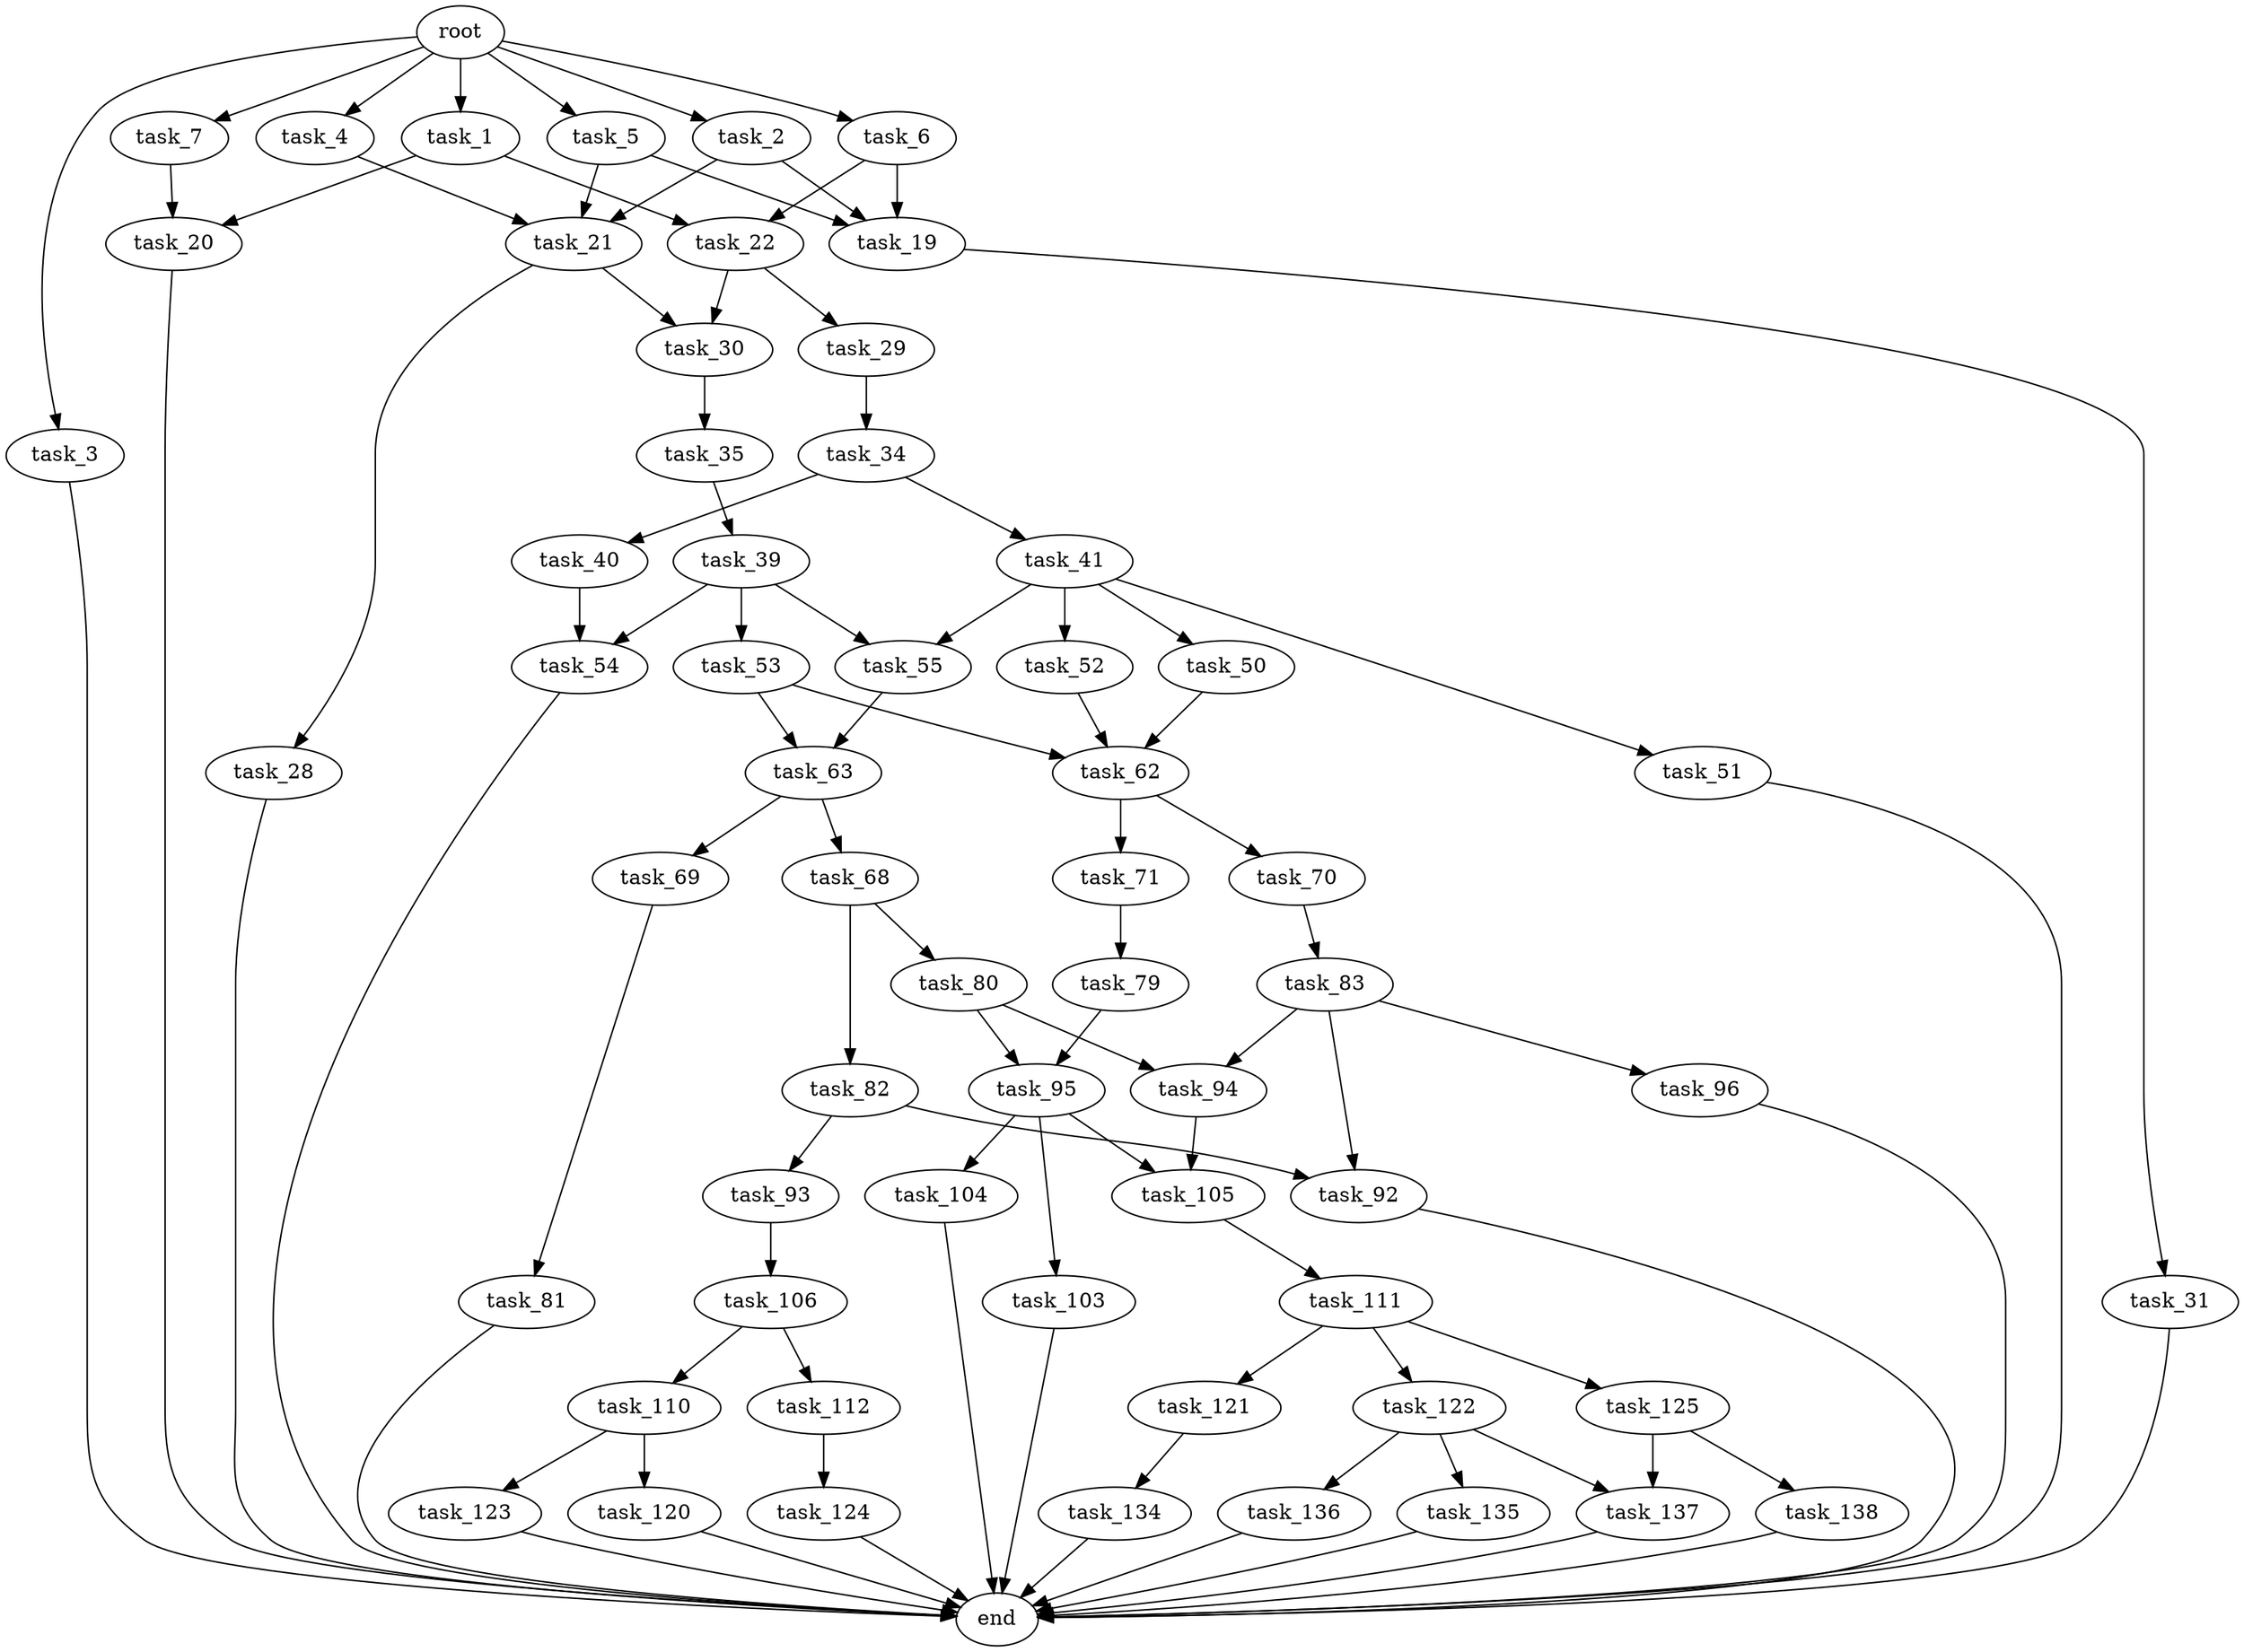 digraph G {
  root [size="0.000000"];
  task_1 [size="240916439595.000000"];
  task_2 [size="67055155942.000000"];
  task_3 [size="368293445632.000000"];
  task_4 [size="84802056808.000000"];
  task_5 [size="1127044080341.000000"];
  task_6 [size="28340726587.000000"];
  task_7 [size="22098585416.000000"];
  task_19 [size="33568627362.000000"];
  task_20 [size="88379358941.000000"];
  task_21 [size="20050006326.000000"];
  task_22 [size="616303039488.000000"];
  task_28 [size="549755813888.000000"];
  task_29 [size="133394812596.000000"];
  task_30 [size="399164518415.000000"];
  task_31 [size="19948714424.000000"];
  task_34 [size="3371209870.000000"];
  task_35 [size="1073741824000.000000"];
  task_39 [size="28991029248.000000"];
  task_40 [size="2726531604.000000"];
  task_41 [size="134217728000.000000"];
  task_50 [size="28991029248.000000"];
  task_51 [size="549755813888.000000"];
  task_52 [size="21762754454.000000"];
  task_53 [size="583873863177.000000"];
  task_54 [size="828010640687.000000"];
  task_55 [size="364401511010.000000"];
  task_62 [size="549755813888.000000"];
  task_63 [size="354068671932.000000"];
  task_68 [size="549755813888.000000"];
  task_69 [size="5866445295.000000"];
  task_70 [size="425284569386.000000"];
  task_71 [size="194040510433.000000"];
  task_79 [size="21489635274.000000"];
  task_80 [size="485409464064.000000"];
  task_81 [size="28991029248.000000"];
  task_82 [size="68719476736.000000"];
  task_83 [size="19319833699.000000"];
  task_92 [size="680811117989.000000"];
  task_93 [size="231484984388.000000"];
  task_94 [size="28991029248.000000"];
  task_95 [size="1073741824000.000000"];
  task_96 [size="782757789696.000000"];
  task_103 [size="344007526869.000000"];
  task_104 [size="325263395901.000000"];
  task_105 [size="231928233984.000000"];
  task_106 [size="2317995055.000000"];
  task_110 [size="39429557063.000000"];
  task_111 [size="28991029248.000000"];
  task_112 [size="2683822604.000000"];
  task_120 [size="19090586650.000000"];
  task_121 [size="22907602438.000000"];
  task_122 [size="368293445632.000000"];
  task_123 [size="1073741824000.000000"];
  task_124 [size="277431447973.000000"];
  task_125 [size="198005502358.000000"];
  task_134 [size="5132563521.000000"];
  task_135 [size="46278567358.000000"];
  task_136 [size="1371867130.000000"];
  task_137 [size="3560870988.000000"];
  task_138 [size="782757789696.000000"];
  end [size="0.000000"];

  root -> task_1 [size="1.000000"];
  root -> task_2 [size="1.000000"];
  root -> task_3 [size="1.000000"];
  root -> task_4 [size="1.000000"];
  root -> task_5 [size="1.000000"];
  root -> task_6 [size="1.000000"];
  root -> task_7 [size="1.000000"];
  task_1 -> task_20 [size="679477248.000000"];
  task_1 -> task_22 [size="679477248.000000"];
  task_2 -> task_19 [size="134217728.000000"];
  task_2 -> task_21 [size="134217728.000000"];
  task_3 -> end [size="1.000000"];
  task_4 -> task_21 [size="75497472.000000"];
  task_5 -> task_19 [size="679477248.000000"];
  task_5 -> task_21 [size="679477248.000000"];
  task_6 -> task_19 [size="536870912.000000"];
  task_6 -> task_22 [size="536870912.000000"];
  task_7 -> task_20 [size="838860800.000000"];
  task_19 -> task_31 [size="536870912.000000"];
  task_20 -> end [size="1.000000"];
  task_21 -> task_28 [size="411041792.000000"];
  task_21 -> task_30 [size="411041792.000000"];
  task_22 -> task_29 [size="679477248.000000"];
  task_22 -> task_30 [size="679477248.000000"];
  task_28 -> end [size="1.000000"];
  task_29 -> task_34 [size="411041792.000000"];
  task_30 -> task_35 [size="411041792.000000"];
  task_31 -> end [size="1.000000"];
  task_34 -> task_40 [size="134217728.000000"];
  task_34 -> task_41 [size="134217728.000000"];
  task_35 -> task_39 [size="838860800.000000"];
  task_39 -> task_53 [size="75497472.000000"];
  task_39 -> task_54 [size="75497472.000000"];
  task_39 -> task_55 [size="75497472.000000"];
  task_40 -> task_54 [size="75497472.000000"];
  task_41 -> task_50 [size="209715200.000000"];
  task_41 -> task_51 [size="209715200.000000"];
  task_41 -> task_52 [size="209715200.000000"];
  task_41 -> task_55 [size="209715200.000000"];
  task_50 -> task_62 [size="75497472.000000"];
  task_51 -> end [size="1.000000"];
  task_52 -> task_62 [size="411041792.000000"];
  task_53 -> task_62 [size="411041792.000000"];
  task_53 -> task_63 [size="411041792.000000"];
  task_54 -> end [size="1.000000"];
  task_55 -> task_63 [size="301989888.000000"];
  task_62 -> task_70 [size="536870912.000000"];
  task_62 -> task_71 [size="536870912.000000"];
  task_63 -> task_68 [size="301989888.000000"];
  task_63 -> task_69 [size="301989888.000000"];
  task_68 -> task_80 [size="536870912.000000"];
  task_68 -> task_82 [size="536870912.000000"];
  task_69 -> task_81 [size="134217728.000000"];
  task_70 -> task_83 [size="679477248.000000"];
  task_71 -> task_79 [size="301989888.000000"];
  task_79 -> task_95 [size="411041792.000000"];
  task_80 -> task_94 [size="301989888.000000"];
  task_80 -> task_95 [size="301989888.000000"];
  task_81 -> end [size="1.000000"];
  task_82 -> task_92 [size="134217728.000000"];
  task_82 -> task_93 [size="134217728.000000"];
  task_83 -> task_92 [size="411041792.000000"];
  task_83 -> task_94 [size="411041792.000000"];
  task_83 -> task_96 [size="411041792.000000"];
  task_92 -> end [size="1.000000"];
  task_93 -> task_106 [size="536870912.000000"];
  task_94 -> task_105 [size="75497472.000000"];
  task_95 -> task_103 [size="838860800.000000"];
  task_95 -> task_104 [size="838860800.000000"];
  task_95 -> task_105 [size="838860800.000000"];
  task_96 -> end [size="1.000000"];
  task_103 -> end [size="1.000000"];
  task_104 -> end [size="1.000000"];
  task_105 -> task_111 [size="301989888.000000"];
  task_106 -> task_110 [size="75497472.000000"];
  task_106 -> task_112 [size="75497472.000000"];
  task_110 -> task_120 [size="33554432.000000"];
  task_110 -> task_123 [size="33554432.000000"];
  task_111 -> task_121 [size="75497472.000000"];
  task_111 -> task_122 [size="75497472.000000"];
  task_111 -> task_125 [size="75497472.000000"];
  task_112 -> task_124 [size="134217728.000000"];
  task_120 -> end [size="1.000000"];
  task_121 -> task_134 [size="679477248.000000"];
  task_122 -> task_135 [size="411041792.000000"];
  task_122 -> task_136 [size="411041792.000000"];
  task_122 -> task_137 [size="411041792.000000"];
  task_123 -> end [size="1.000000"];
  task_124 -> end [size="1.000000"];
  task_125 -> task_137 [size="209715200.000000"];
  task_125 -> task_138 [size="209715200.000000"];
  task_134 -> end [size="1.000000"];
  task_135 -> end [size="1.000000"];
  task_136 -> end [size="1.000000"];
  task_137 -> end [size="1.000000"];
  task_138 -> end [size="1.000000"];
}
